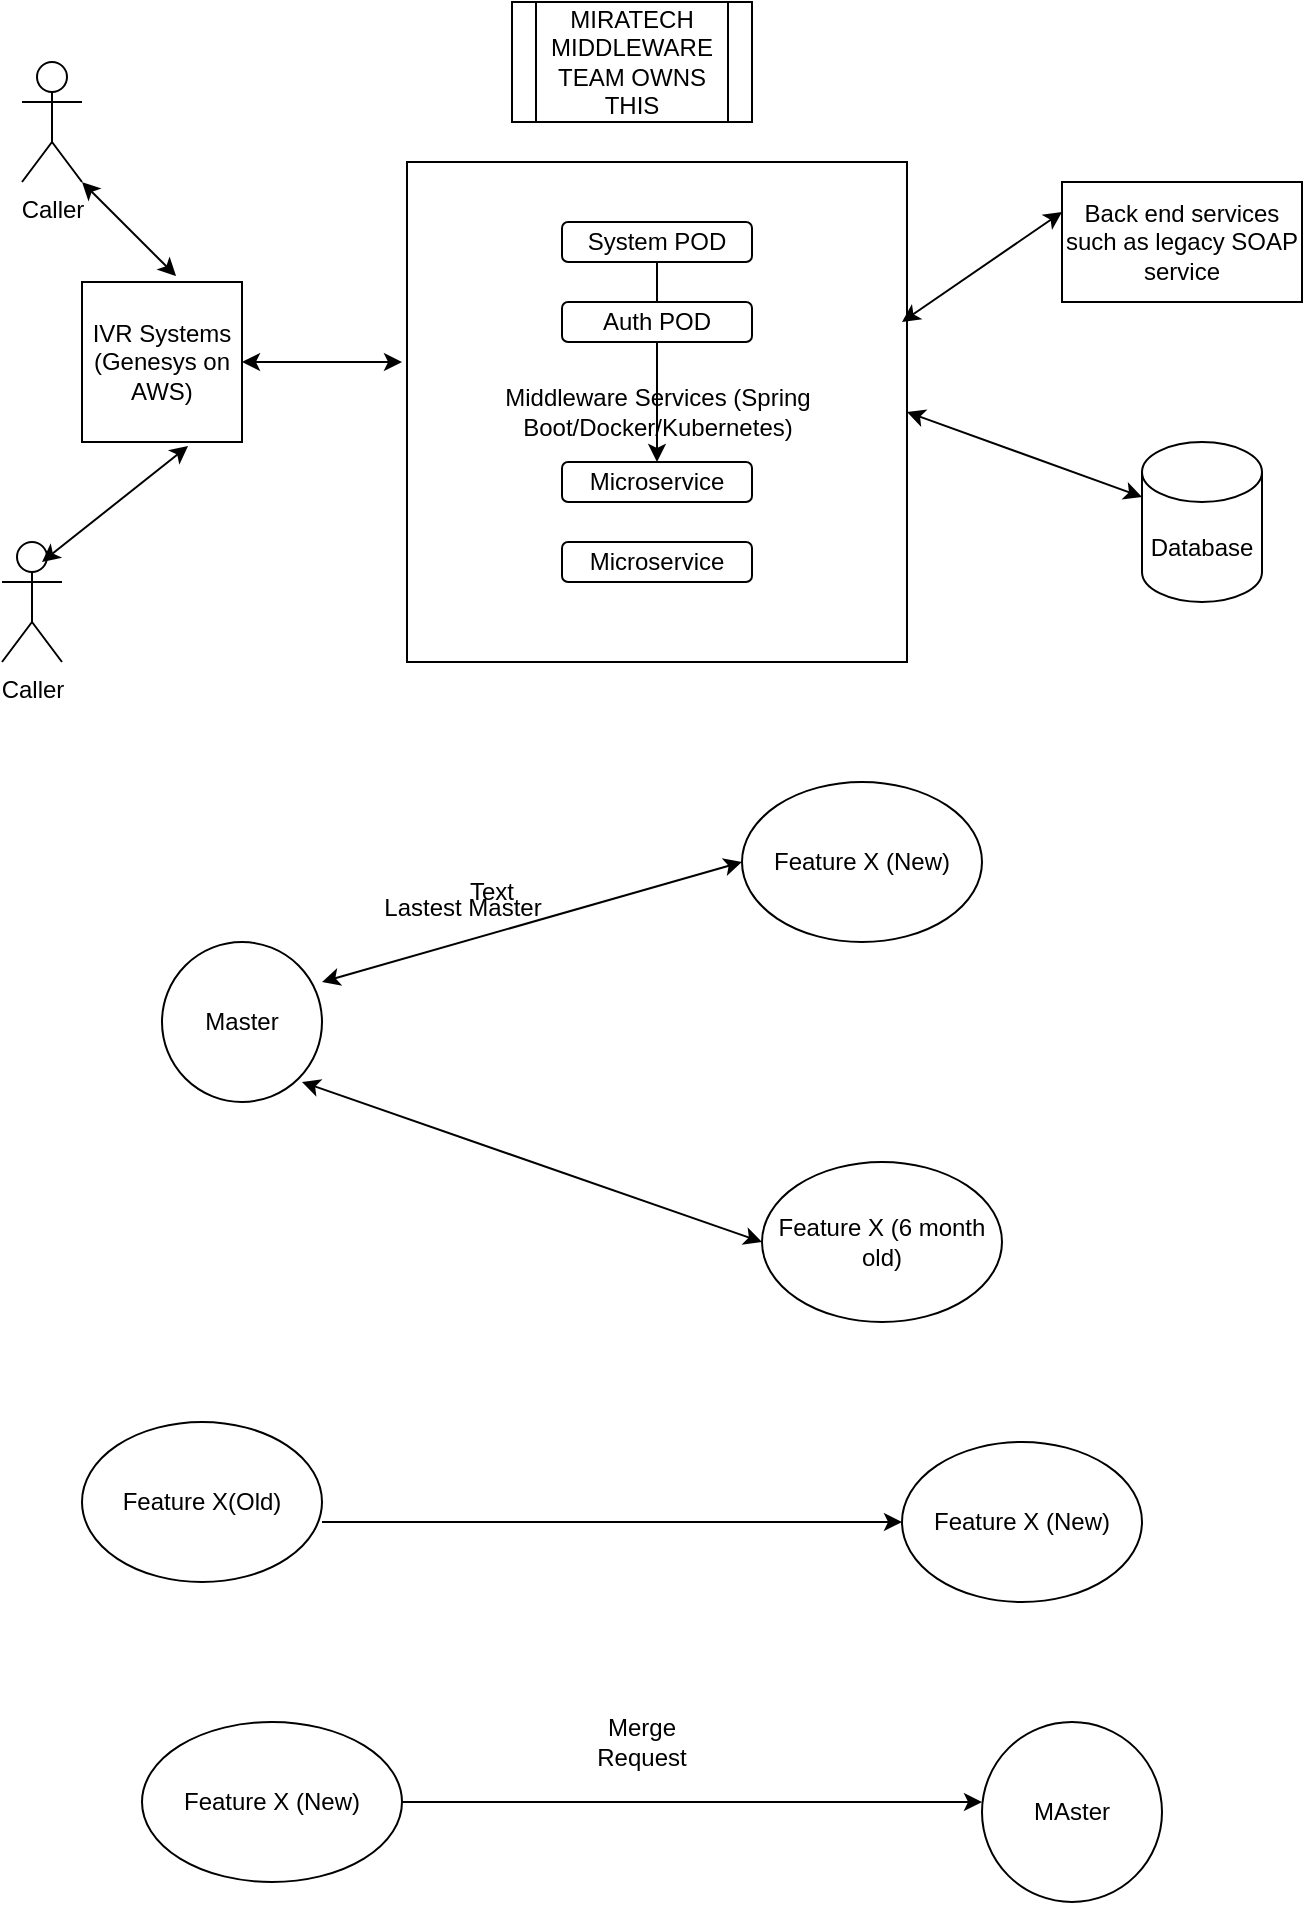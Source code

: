 <mxfile version="24.7.17">
  <diagram name="Page-1" id="l-FEgSQEtb5y5zVLfHLs">
    <mxGraphModel dx="1034" dy="436" grid="1" gridSize="10" guides="1" tooltips="1" connect="1" arrows="1" fold="1" page="1" pageScale="1" pageWidth="850" pageHeight="1100" math="0" shadow="0">
      <root>
        <mxCell id="0" />
        <mxCell id="1" parent="0" />
        <mxCell id="m_QjOIqGxegdPOi5LpQa-1" value="Middleware Services (Spring Boot/Docker/Kubernetes)" style="whiteSpace=wrap;html=1;aspect=fixed;" parent="1" vertex="1">
          <mxGeometry x="262.5" y="100" width="250" height="250" as="geometry" />
        </mxCell>
        <mxCell id="-6_Z-7z1-XLh-xvznc7J-1" value="" style="edgeStyle=orthogonalEdgeStyle;rounded=0;orthogonalLoop=1;jettySize=auto;html=1;" parent="1" source="m_QjOIqGxegdPOi5LpQa-2" target="m_QjOIqGxegdPOi5LpQa-5" edge="1">
          <mxGeometry relative="1" as="geometry" />
        </mxCell>
        <mxCell id="m_QjOIqGxegdPOi5LpQa-2" value="System POD" style="rounded=1;whiteSpace=wrap;html=1;" parent="1" vertex="1">
          <mxGeometry x="340" y="130" width="95" height="20" as="geometry" />
        </mxCell>
        <mxCell id="m_QjOIqGxegdPOi5LpQa-3" value="Microservice" style="rounded=1;whiteSpace=wrap;html=1;" parent="1" vertex="1">
          <mxGeometry x="340" y="290" width="95" height="20" as="geometry" />
        </mxCell>
        <mxCell id="m_QjOIqGxegdPOi5LpQa-4" value="Auth POD" style="rounded=1;whiteSpace=wrap;html=1;" parent="1" vertex="1">
          <mxGeometry x="340" y="170" width="95" height="20" as="geometry" />
        </mxCell>
        <mxCell id="m_QjOIqGxegdPOi5LpQa-5" value="Microservice" style="rounded=1;whiteSpace=wrap;html=1;" parent="1" vertex="1">
          <mxGeometry x="340" y="250" width="95" height="20" as="geometry" />
        </mxCell>
        <mxCell id="m_QjOIqGxegdPOi5LpQa-9" value="Back end services such as legacy SOAP service" style="rounded=0;whiteSpace=wrap;html=1;" parent="1" vertex="1">
          <mxGeometry x="590" y="110" width="120" height="60" as="geometry" />
        </mxCell>
        <mxCell id="m_QjOIqGxegdPOi5LpQa-10" value="Database" style="shape=cylinder3;whiteSpace=wrap;html=1;boundedLbl=1;backgroundOutline=1;size=15;" parent="1" vertex="1">
          <mxGeometry x="630" y="240" width="60" height="80" as="geometry" />
        </mxCell>
        <mxCell id="m_QjOIqGxegdPOi5LpQa-12" value="" style="endArrow=classic;startArrow=classic;html=1;rounded=0;entryX=0;entryY=0.25;entryDx=0;entryDy=0;" parent="1" target="m_QjOIqGxegdPOi5LpQa-9" edge="1">
          <mxGeometry width="50" height="50" relative="1" as="geometry">
            <mxPoint x="510" y="180" as="sourcePoint" />
            <mxPoint x="560" y="130" as="targetPoint" />
          </mxGeometry>
        </mxCell>
        <mxCell id="m_QjOIqGxegdPOi5LpQa-13" value="" style="endArrow=classic;startArrow=classic;html=1;rounded=0;entryX=0;entryY=0;entryDx=0;entryDy=27.5;entryPerimeter=0;exitX=1;exitY=0.5;exitDx=0;exitDy=0;" parent="1" source="m_QjOIqGxegdPOi5LpQa-1" target="m_QjOIqGxegdPOi5LpQa-10" edge="1">
          <mxGeometry width="50" height="50" relative="1" as="geometry">
            <mxPoint x="520" y="190" as="sourcePoint" />
            <mxPoint x="587" y="143" as="targetPoint" />
          </mxGeometry>
        </mxCell>
        <mxCell id="m_QjOIqGxegdPOi5LpQa-14" value="IVR Systems (Genesys on AWS)" style="whiteSpace=wrap;html=1;aspect=fixed;" parent="1" vertex="1">
          <mxGeometry x="100" y="160" width="80" height="80" as="geometry" />
        </mxCell>
        <mxCell id="m_QjOIqGxegdPOi5LpQa-15" value="Caller" style="shape=umlActor;verticalLabelPosition=bottom;verticalAlign=top;html=1;outlineConnect=0;" parent="1" vertex="1">
          <mxGeometry x="70" y="50" width="30" height="60" as="geometry" />
        </mxCell>
        <mxCell id="m_QjOIqGxegdPOi5LpQa-16" value="" style="endArrow=classic;startArrow=classic;html=1;rounded=0;entryX=0.588;entryY=-0.037;entryDx=0;entryDy=0;entryPerimeter=0;exitX=1;exitY=1;exitDx=0;exitDy=0;exitPerimeter=0;" parent="1" source="m_QjOIqGxegdPOi5LpQa-15" target="m_QjOIqGxegdPOi5LpQa-14" edge="1">
          <mxGeometry width="50" height="50" relative="1" as="geometry">
            <mxPoint x="70" y="140" as="sourcePoint" />
            <mxPoint x="140" y="130" as="targetPoint" />
          </mxGeometry>
        </mxCell>
        <mxCell id="m_QjOIqGxegdPOi5LpQa-18" value="Caller" style="shape=umlActor;verticalLabelPosition=bottom;verticalAlign=top;html=1;outlineConnect=0;" parent="1" vertex="1">
          <mxGeometry x="60" y="290" width="30" height="60" as="geometry" />
        </mxCell>
        <mxCell id="m_QjOIqGxegdPOi5LpQa-20" value="" style="endArrow=classic;startArrow=classic;html=1;rounded=0;entryX=0.663;entryY=1.025;entryDx=0;entryDy=0;entryPerimeter=0;" parent="1" target="m_QjOIqGxegdPOi5LpQa-14" edge="1">
          <mxGeometry width="50" height="50" relative="1" as="geometry">
            <mxPoint x="80" y="300" as="sourcePoint" />
            <mxPoint x="127" y="358" as="targetPoint" />
          </mxGeometry>
        </mxCell>
        <mxCell id="m_QjOIqGxegdPOi5LpQa-21" value="" style="endArrow=classic;startArrow=classic;html=1;rounded=0;exitX=1;exitY=0.5;exitDx=0;exitDy=0;" parent="1" source="m_QjOIqGxegdPOi5LpQa-14" edge="1">
          <mxGeometry width="50" height="50" relative="1" as="geometry">
            <mxPoint x="180" y="210" as="sourcePoint" />
            <mxPoint x="260" y="200" as="targetPoint" />
          </mxGeometry>
        </mxCell>
        <mxCell id="m_QjOIqGxegdPOi5LpQa-22" value="MIRATECH MIDDLEWARE TEAM OWNS THIS " style="shape=process;whiteSpace=wrap;html=1;backgroundOutline=1;" parent="1" vertex="1">
          <mxGeometry x="315" y="20" width="120" height="60" as="geometry" />
        </mxCell>
        <mxCell id="IdLzXvw1F-KJdDsCXhrn-1" value="Master" style="ellipse;whiteSpace=wrap;html=1;aspect=fixed;" vertex="1" parent="1">
          <mxGeometry x="140" y="490" width="80" height="80" as="geometry" />
        </mxCell>
        <mxCell id="IdLzXvw1F-KJdDsCXhrn-2" value="Feature X (6 month old)" style="ellipse;whiteSpace=wrap;html=1;" vertex="1" parent="1">
          <mxGeometry x="440" y="600" width="120" height="80" as="geometry" />
        </mxCell>
        <mxCell id="IdLzXvw1F-KJdDsCXhrn-3" value="" style="endArrow=classic;startArrow=classic;html=1;rounded=0;entryX=0;entryY=0.5;entryDx=0;entryDy=0;" edge="1" parent="1" target="IdLzXvw1F-KJdDsCXhrn-2">
          <mxGeometry width="50" height="50" relative="1" as="geometry">
            <mxPoint x="210" y="560" as="sourcePoint" />
            <mxPoint x="260" y="510" as="targetPoint" />
          </mxGeometry>
        </mxCell>
        <mxCell id="IdLzXvw1F-KJdDsCXhrn-4" value="Feature X (New)" style="ellipse;whiteSpace=wrap;html=1;" vertex="1" parent="1">
          <mxGeometry x="430" y="410" width="120" height="80" as="geometry" />
        </mxCell>
        <mxCell id="IdLzXvw1F-KJdDsCXhrn-5" value="" style="endArrow=classic;startArrow=classic;html=1;rounded=0;entryX=0;entryY=0.5;entryDx=0;entryDy=0;" edge="1" parent="1" target="IdLzXvw1F-KJdDsCXhrn-4">
          <mxGeometry width="50" height="50" relative="1" as="geometry">
            <mxPoint x="220" y="510" as="sourcePoint" />
            <mxPoint x="270" y="460" as="targetPoint" />
          </mxGeometry>
        </mxCell>
        <mxCell id="IdLzXvw1F-KJdDsCXhrn-6" value="Feature X(Old)" style="ellipse;whiteSpace=wrap;html=1;" vertex="1" parent="1">
          <mxGeometry x="100" y="730" width="120" height="80" as="geometry" />
        </mxCell>
        <mxCell id="IdLzXvw1F-KJdDsCXhrn-7" value="" style="endArrow=classic;html=1;rounded=0;entryX=0;entryY=0.5;entryDx=0;entryDy=0;" edge="1" parent="1" target="IdLzXvw1F-KJdDsCXhrn-8">
          <mxGeometry width="50" height="50" relative="1" as="geometry">
            <mxPoint x="220" y="780" as="sourcePoint" />
            <mxPoint x="500" y="780" as="targetPoint" />
          </mxGeometry>
        </mxCell>
        <mxCell id="IdLzXvw1F-KJdDsCXhrn-8" value="Feature X (New)" style="ellipse;whiteSpace=wrap;html=1;" vertex="1" parent="1">
          <mxGeometry x="510" y="740" width="120" height="80" as="geometry" />
        </mxCell>
        <mxCell id="IdLzXvw1F-KJdDsCXhrn-9" value="Feature X (New)" style="ellipse;whiteSpace=wrap;html=1;" vertex="1" parent="1">
          <mxGeometry x="130" y="880" width="130" height="80" as="geometry" />
        </mxCell>
        <mxCell id="IdLzXvw1F-KJdDsCXhrn-10" value="" style="endArrow=classic;html=1;rounded=0;exitX=1;exitY=0.5;exitDx=0;exitDy=0;" edge="1" parent="1" source="IdLzXvw1F-KJdDsCXhrn-9">
          <mxGeometry width="50" height="50" relative="1" as="geometry">
            <mxPoint x="270" y="920" as="sourcePoint" />
            <mxPoint x="550" y="920" as="targetPoint" />
          </mxGeometry>
        </mxCell>
        <mxCell id="IdLzXvw1F-KJdDsCXhrn-11" value="MAster" style="ellipse;whiteSpace=wrap;html=1;aspect=fixed;" vertex="1" parent="1">
          <mxGeometry x="550" y="880" width="90" height="90" as="geometry" />
        </mxCell>
        <mxCell id="IdLzXvw1F-KJdDsCXhrn-12" value="Merge Request" style="text;html=1;strokeColor=none;fillColor=none;align=center;verticalAlign=middle;whiteSpace=wrap;rounded=0;" vertex="1" parent="1">
          <mxGeometry x="350" y="875" width="60" height="30" as="geometry" />
        </mxCell>
        <mxCell id="IdLzXvw1F-KJdDsCXhrn-13" value="Text" style="text;html=1;strokeColor=none;fillColor=none;align=center;verticalAlign=middle;whiteSpace=wrap;rounded=0;" vertex="1" parent="1">
          <mxGeometry x="270" y="450" width="70" height="30" as="geometry" />
        </mxCell>
        <mxCell id="IdLzXvw1F-KJdDsCXhrn-14" value="Lastest Master" style="text;html=1;align=center;verticalAlign=middle;resizable=0;points=[];autosize=1;strokeColor=none;fillColor=none;" vertex="1" parent="1">
          <mxGeometry x="240" y="458" width="100" height="30" as="geometry" />
        </mxCell>
      </root>
    </mxGraphModel>
  </diagram>
</mxfile>
